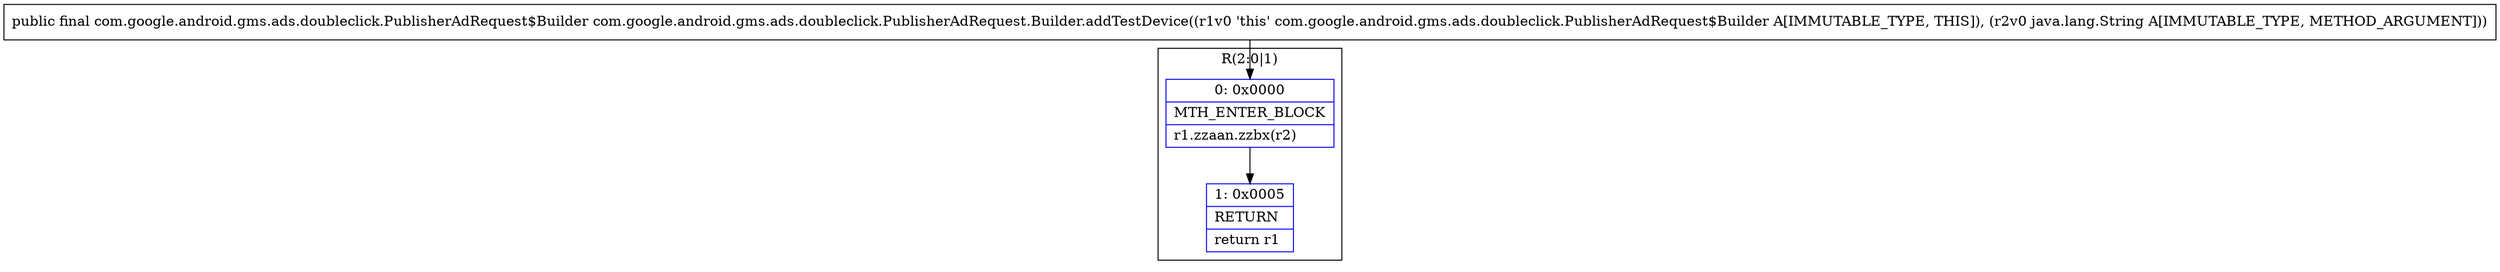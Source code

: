 digraph "CFG forcom.google.android.gms.ads.doubleclick.PublisherAdRequest.Builder.addTestDevice(Ljava\/lang\/String;)Lcom\/google\/android\/gms\/ads\/doubleclick\/PublisherAdRequest$Builder;" {
subgraph cluster_Region_1849857276 {
label = "R(2:0|1)";
node [shape=record,color=blue];
Node_0 [shape=record,label="{0\:\ 0x0000|MTH_ENTER_BLOCK\l|r1.zzaan.zzbx(r2)\l}"];
Node_1 [shape=record,label="{1\:\ 0x0005|RETURN\l|return r1\l}"];
}
MethodNode[shape=record,label="{public final com.google.android.gms.ads.doubleclick.PublisherAdRequest$Builder com.google.android.gms.ads.doubleclick.PublisherAdRequest.Builder.addTestDevice((r1v0 'this' com.google.android.gms.ads.doubleclick.PublisherAdRequest$Builder A[IMMUTABLE_TYPE, THIS]), (r2v0 java.lang.String A[IMMUTABLE_TYPE, METHOD_ARGUMENT])) }"];
MethodNode -> Node_0;
Node_0 -> Node_1;
}

